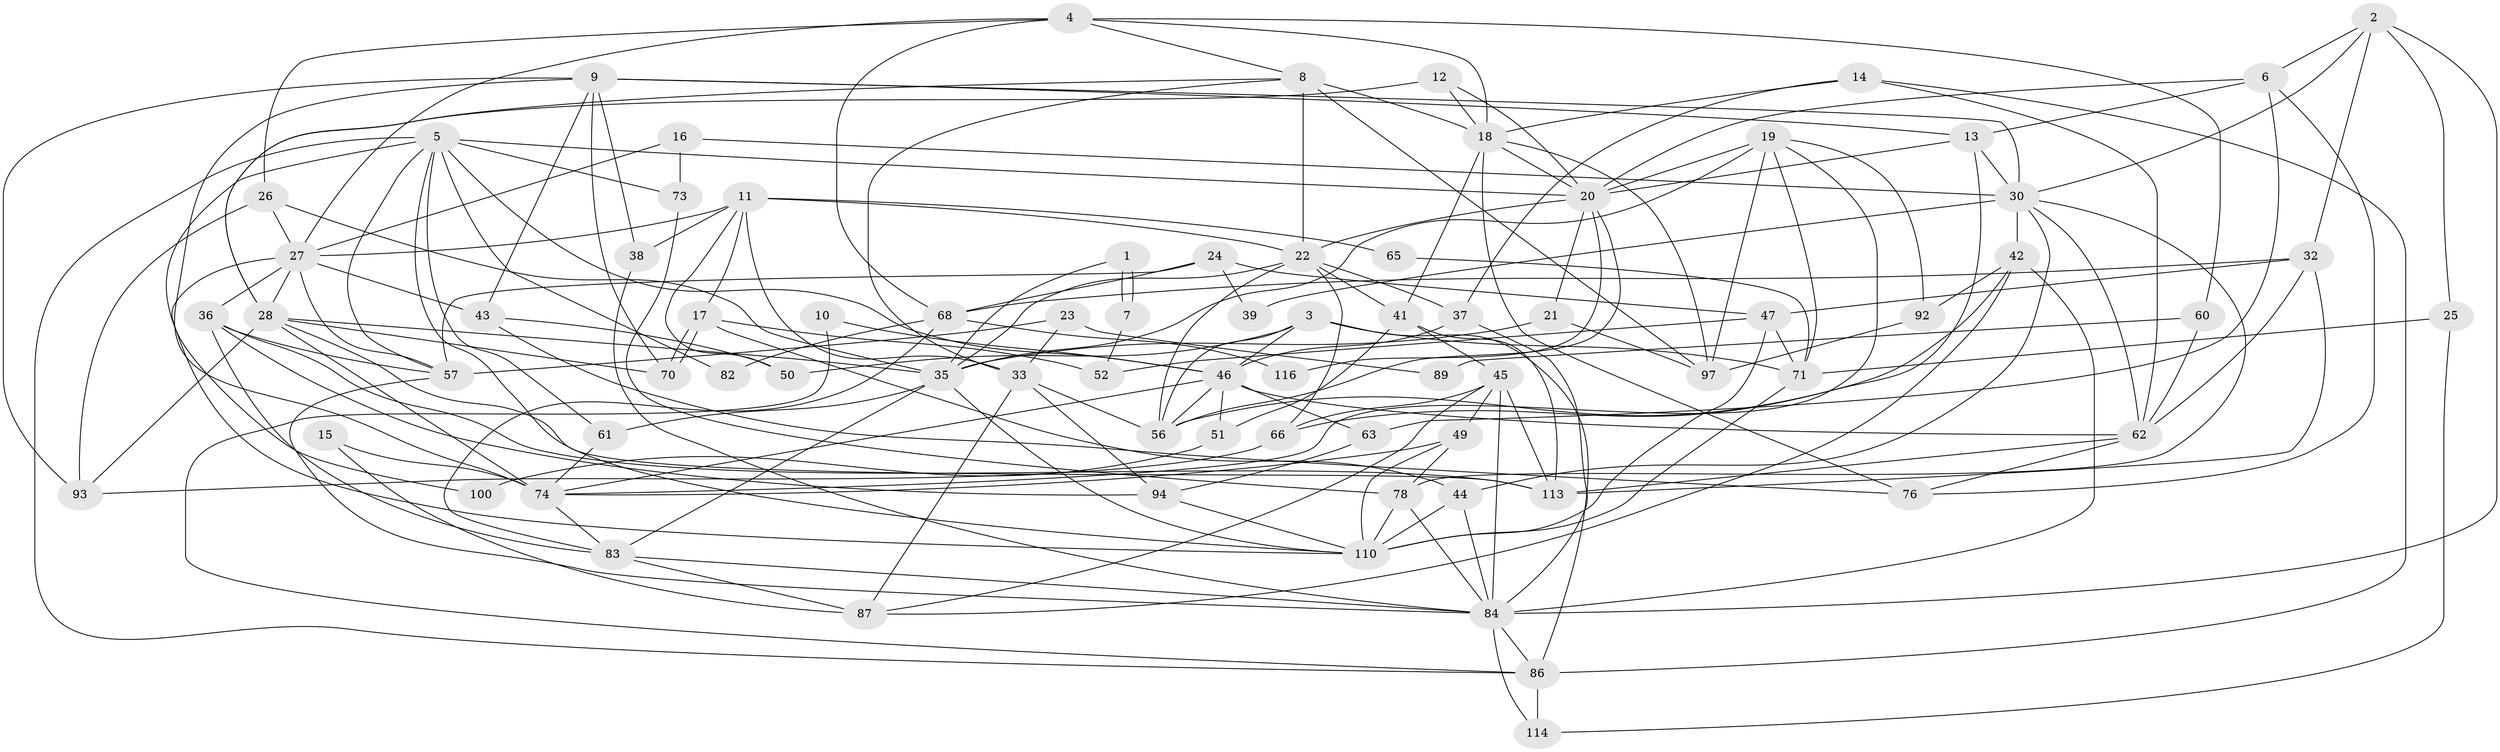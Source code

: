 // original degree distribution, {3: 0.3275862068965517, 4: 0.27586206896551724, 7: 0.02586206896551724, 2: 0.09482758620689655, 5: 0.14655172413793102, 6: 0.11206896551724138, 8: 0.017241379310344827}
// Generated by graph-tools (version 1.1) at 2025/41/03/06/25 10:41:56]
// undirected, 77 vertices, 190 edges
graph export_dot {
graph [start="1"]
  node [color=gray90,style=filled];
  1;
  2 [super="+79"];
  3 [super="+58"];
  4 [super="+67"];
  5 [super="+40"];
  6 [super="+54"];
  7;
  8 [super="+75"];
  9 [super="+69"];
  10;
  11 [super="+88"];
  12;
  13 [super="+29"];
  14;
  15;
  16;
  17;
  18 [super="+72"];
  19 [super="+95"];
  20 [super="+48"];
  21;
  22 [super="+64"];
  23;
  24 [super="+96"];
  25;
  26;
  27 [super="+31"];
  28 [super="+81"];
  30 [super="+59"];
  32;
  33 [super="+34"];
  35 [super="+90"];
  36 [super="+99"];
  37 [super="+102"];
  38;
  39;
  41;
  42 [super="+104"];
  43;
  44 [super="+55"];
  45 [super="+53"];
  46 [super="+80"];
  47 [super="+103"];
  49 [super="+101"];
  50;
  51;
  52;
  56 [super="+106"];
  57 [super="+77"];
  60;
  61;
  62 [super="+98"];
  63;
  65;
  66 [super="+111"];
  68;
  70 [super="+85"];
  71 [super="+91"];
  73;
  74 [super="+109"];
  76;
  78 [super="+107"];
  82;
  83 [super="+105"];
  84 [super="+108"];
  86 [super="+112"];
  87;
  89;
  92;
  93;
  94;
  97;
  100;
  110 [super="+115"];
  113;
  114;
  116;
  1 -- 7;
  1 -- 7;
  1 -- 35;
  2 -- 84;
  2 -- 30;
  2 -- 6;
  2 -- 32;
  2 -- 25;
  3 -- 56;
  3 -- 50;
  3 -- 86;
  3 -- 46;
  3 -- 71;
  4 -- 18;
  4 -- 68;
  4 -- 27;
  4 -- 8;
  4 -- 26;
  4 -- 60;
  5 -- 61;
  5 -- 57;
  5 -- 82;
  5 -- 100;
  5 -- 110;
  5 -- 46;
  5 -- 73;
  5 -- 20;
  5 -- 86;
  6 -- 63;
  6 -- 76;
  6 -- 20;
  6 -- 13;
  7 -- 52;
  8 -- 97 [weight=2];
  8 -- 18;
  8 -- 33;
  8 -- 28;
  8 -- 22;
  9 -- 38;
  9 -- 74;
  9 -- 43;
  9 -- 93;
  9 -- 30;
  9 -- 13;
  9 -- 70;
  10 -- 86;
  10 -- 46;
  11 -- 17;
  11 -- 50;
  11 -- 27;
  11 -- 33;
  11 -- 65;
  11 -- 38;
  11 -- 22;
  12 -- 20;
  12 -- 18;
  12 -- 28;
  13 -- 30 [weight=2];
  13 -- 20;
  13 -- 66;
  14 -- 62;
  14 -- 86;
  14 -- 18;
  14 -- 37;
  15 -- 87;
  15 -- 74;
  16 -- 73;
  16 -- 27;
  16 -- 30;
  17 -- 70;
  17 -- 70;
  17 -- 52;
  17 -- 44;
  18 -- 97;
  18 -- 20;
  18 -- 41;
  18 -- 76;
  19 -- 74;
  19 -- 97;
  19 -- 71;
  19 -- 20;
  19 -- 35;
  19 -- 92;
  20 -- 56;
  20 -- 116;
  20 -- 21;
  20 -- 22;
  21 -- 97;
  21 -- 35;
  22 -- 66;
  22 -- 35;
  22 -- 41;
  22 -- 37;
  22 -- 56;
  23 -- 57;
  23 -- 89;
  23 -- 33;
  24 -- 68;
  24 -- 57;
  24 -- 47;
  24 -- 39;
  25 -- 114;
  25 -- 71;
  26 -- 93;
  26 -- 35;
  26 -- 27;
  27 -- 43;
  27 -- 36;
  27 -- 110;
  27 -- 57;
  27 -- 28;
  28 -- 113;
  28 -- 35;
  28 -- 93;
  28 -- 74;
  28 -- 70;
  30 -- 39;
  30 -- 62;
  30 -- 78;
  30 -- 42;
  30 -- 44;
  32 -- 68;
  32 -- 47;
  32 -- 113;
  32 -- 62;
  33 -- 94;
  33 -- 56;
  33 -- 87;
  35 -- 61;
  35 -- 110;
  35 -- 83;
  36 -- 57;
  36 -- 83;
  36 -- 113;
  36 -- 94;
  37 -- 84;
  37 -- 46;
  38 -- 84;
  41 -- 113;
  41 -- 51;
  41 -- 45;
  42 -- 56;
  42 -- 92;
  42 -- 84;
  42 -- 87;
  43 -- 76;
  43 -- 50;
  44 -- 110;
  44 -- 84;
  45 -- 66 [weight=2];
  45 -- 87;
  45 -- 113;
  45 -- 49;
  45 -- 84;
  46 -- 62;
  46 -- 51;
  46 -- 63;
  46 -- 74;
  46 -- 56;
  47 -- 52;
  47 -- 110;
  47 -- 71;
  49 -- 110;
  49 -- 78;
  49 -- 74;
  51 -- 100;
  57 -- 84;
  60 -- 62;
  60 -- 89;
  61 -- 74;
  62 -- 113;
  62 -- 76;
  63 -- 94;
  65 -- 71;
  66 -- 93;
  68 -- 82;
  68 -- 116;
  68 -- 83;
  71 -- 110;
  73 -- 78;
  74 -- 83;
  78 -- 110;
  78 -- 84;
  83 -- 87;
  83 -- 84;
  84 -- 86;
  84 -- 114;
  86 -- 114;
  92 -- 97;
  94 -- 110;
}
